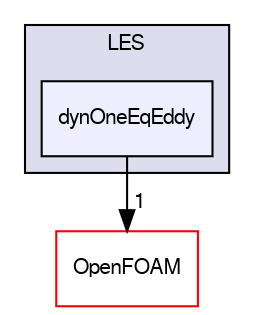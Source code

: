 digraph "src/turbulenceModels/incompressible/LES/dynOneEqEddy" {
  bgcolor=transparent;
  compound=true
  node [ fontsize="10", fontname="FreeSans"];
  edge [ labelfontsize="10", labelfontname="FreeSans"];
  subgraph clusterdir_0ff4b9382053ae4e5512550be7c1416f {
    graph [ bgcolor="#ddddee", pencolor="black", label="LES" fontname="FreeSans", fontsize="10", URL="dir_0ff4b9382053ae4e5512550be7c1416f.html"]
  dir_554e89e1333abdac803b6d6c9092419f [shape=box, label="dynOneEqEddy", style="filled", fillcolor="#eeeeff", pencolor="black", URL="dir_554e89e1333abdac803b6d6c9092419f.html"];
  }
  dir_c5473ff19b20e6ec4dfe5c310b3778a8 [shape=box label="OpenFOAM" color="red" URL="dir_c5473ff19b20e6ec4dfe5c310b3778a8.html"];
  dir_554e89e1333abdac803b6d6c9092419f->dir_c5473ff19b20e6ec4dfe5c310b3778a8 [headlabel="1", labeldistance=1.5 headhref="dir_002967_001732.html"];
}
